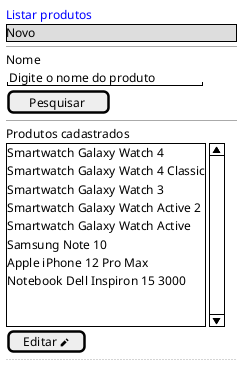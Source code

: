 @startsalt
{
    <color:Blue>Listar produtos
    {* Novo }
    --
    Nome
    "Digite o nome do produto"
    [Pesquisar <&search>]
    ---
    Produtos cadastrados
    {SI
        Smartwatch Galaxy Watch 4
        Smartwatch Galaxy Watch 4 Classic
        Smartwatch Galaxy Watch 3
        Smartwatch Galaxy Watch Active 2
        Smartwatch Galaxy Watch Active
        Samsung Note 10 
        Apple iPhone 12 Pro Max
        Notebook Dell Inspiron 15 3000
        .
        .
    }
    [Editar <&pencil>]
    ..
}
@endsalt